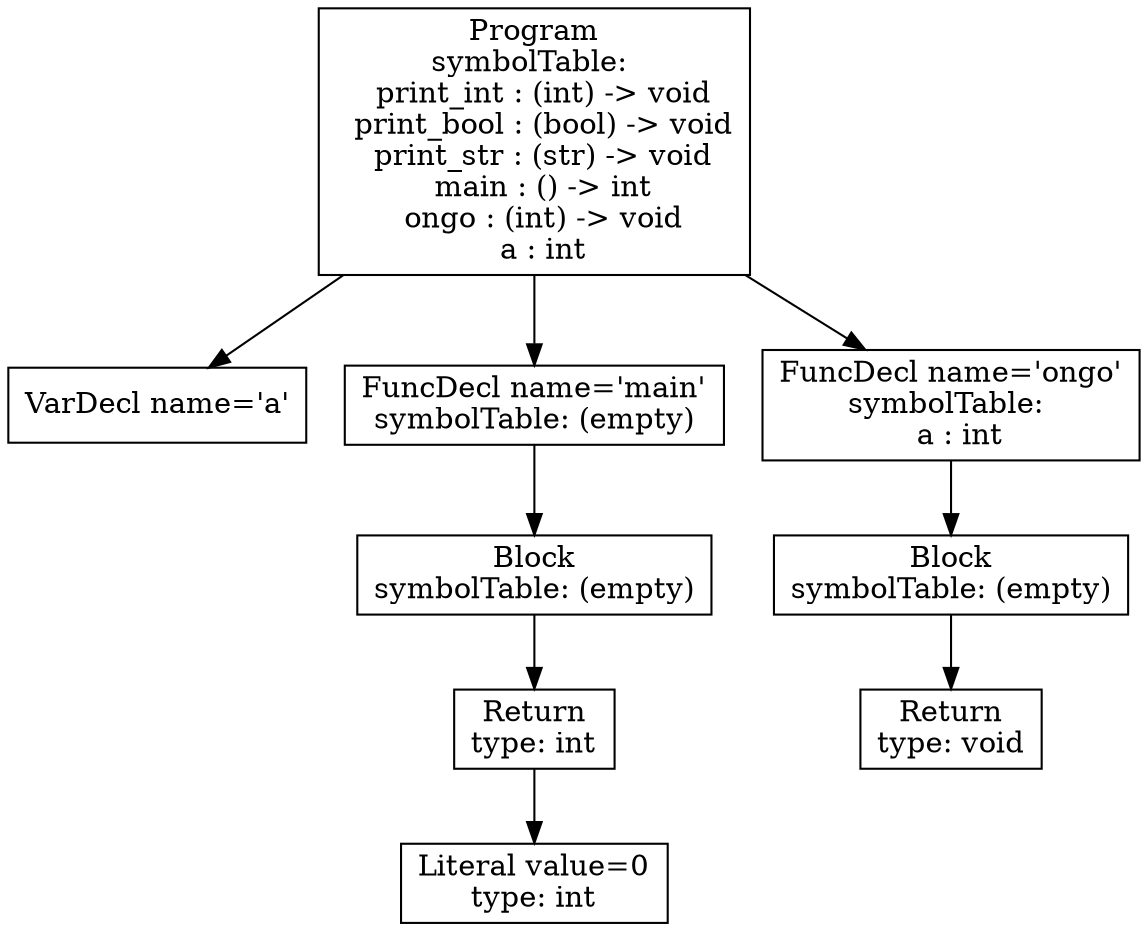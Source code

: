 digraph AST {
1 [shape=box, label="VarDecl name='a'"];
5 [shape=box, label="Literal value=0\ntype: int"];
4 [shape=box, label="Return\ntype: int"];
4 -> 5;
3 [shape=box, label="Block\nsymbolTable: (empty)"];
3 -> 4;
2 [shape=box, label="FuncDecl name='main'\nsymbolTable: (empty)"];
2 -> 3;
8 [shape=box, label="Return\ntype: void"];
7 [shape=box, label="Block\nsymbolTable: (empty)"];
7 -> 8;
6 [shape=box, label="FuncDecl name='ongo'\nsymbolTable: \n  a : int"];
6 -> 7;
0 [shape=box, label="Program\nsymbolTable: \n  print_int : (int) -> void\n  print_bool : (bool) -> void\n  print_str : (str) -> void\n  main : () -> int\n  ongo : (int) -> void\n  a : int"];
0 -> 1;
0 -> 2;
0 -> 6;
}
